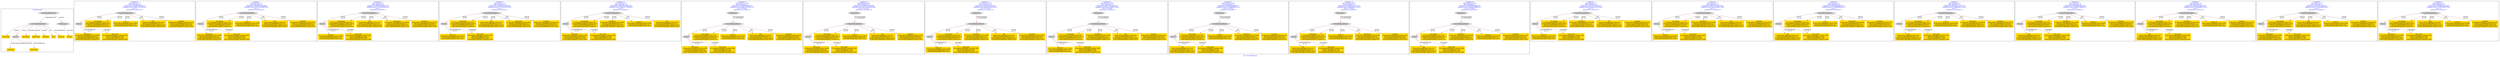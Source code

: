 digraph n0 {
fontcolor="blue"
remincross="true"
label="s12-s-19-artworks.json"
subgraph cluster_0 {
label="1-correct model"
n2[style="filled",color="white",fillcolor="lightgray",label="CulturalHeritageObject1"];
n3[shape="plaintext",style="filled",fillcolor="gold",label="date_made"];
n4[style="filled",color="white",fillcolor="lightgray",label="Person1"];
n5[shape="plaintext",style="filled",fillcolor="gold",label="description"];
n6[shape="plaintext",style="filled",fillcolor="gold",label="dimensions"];
n7[shape="plaintext",style="filled",fillcolor="gold",label="technique"];
n8[shape="plaintext",style="filled",fillcolor="gold",label="title"];
n9[shape="plaintext",style="filled",fillcolor="gold",label="access_id"];
n10[shape="plaintext",style="filled",fillcolor="gold",label="nationality"];
n11[shape="plaintext",style="filled",fillcolor="gold",label="artist_name"];
n12[style="filled",color="white",fillcolor="lightgray",label="EuropeanaAggregation1"];
n13[style="filled",color="white",fillcolor="lightgray",label="WebResource1"];
n14[shape="plaintext",style="filled",fillcolor="gold",label="img_url"];
}
subgraph cluster_1 {
label="candidate 0\nlink coherence:1.0\nnode coherence:1.0\nconfidence:0.5532805294549715\nmapping score:0.6288712875961016\ncost:7.0\n-precision:0.43-recall:0.25"
n16[style="filled",color="white",fillcolor="lightgray",label="CulturalHeritageObject1"];
n17[style="filled",color="white",fillcolor="lightgray",label="Person1"];
n18[shape="plaintext",style="filled",fillcolor="gold",label="dimensions\n[CulturalHeritageObject,extent,0.699]\n[Person,nameOfThePerson,0.3]\n[CulturalHeritageObject,title,0.002]\n[CulturalHeritageObject,medium,0.0]"];
n19[shape="plaintext",style="filled",fillcolor="gold",label="description\n[CulturalHeritageObject,title,0.95]\n[CulturalHeritageObject,medium,0.027]\n[Person,nameOfThePerson,0.023]\n[CulturalHeritageObject,created,0.0]"];
n20[shape="plaintext",style="filled",fillcolor="gold",label="access_id\n[CulturalHeritageObject,extent,0.883]\n[Person,nameOfThePerson,0.115]\n[CulturalHeritageObject,title,0.002]"];
n21[shape="plaintext",style="filled",fillcolor="gold",label="title\n[CulturalHeritageObject,title,0.87]\n[Person,nameOfThePerson,0.117]\n[CulturalHeritageObject,medium,0.012]\n[CulturalHeritageObject,extent,0.001]"];
n22[shape="plaintext",style="filled",fillcolor="gold",label="technique\n[CulturalHeritageObject,medium,0.931]\n[Person,nameOfThePerson,0.032]\n[CulturalHeritageObject,title,0.02]\n[CulturalHeritageObject,extent,0.016]"];
n23[shape="plaintext",style="filled",fillcolor="gold",label="date_made\n[CulturalHeritageObject,created,0.389]\n[Person,dateOfBirth,0.335]\n[Person,dateOfDeath,0.269]\n[CulturalHeritageObject,medium,0.006]"];
}
subgraph cluster_2 {
label="candidate 1\nlink coherence:1.0\nnode coherence:1.0\nconfidence:0.5423068758562806\nmapping score:0.6252134030632046\ncost:7.0\n-precision:0.43-recall:0.25"
n25[style="filled",color="white",fillcolor="lightgray",label="CulturalHeritageObject1"];
n26[style="filled",color="white",fillcolor="lightgray",label="Person1"];
n27[shape="plaintext",style="filled",fillcolor="gold",label="dimensions\n[CulturalHeritageObject,extent,0.699]\n[Person,nameOfThePerson,0.3]\n[CulturalHeritageObject,title,0.002]\n[CulturalHeritageObject,medium,0.0]"];
n28[shape="plaintext",style="filled",fillcolor="gold",label="description\n[CulturalHeritageObject,title,0.95]\n[CulturalHeritageObject,medium,0.027]\n[Person,nameOfThePerson,0.023]\n[CulturalHeritageObject,created,0.0]"];
n29[shape="plaintext",style="filled",fillcolor="gold",label="date_made\n[CulturalHeritageObject,created,0.389]\n[Person,dateOfBirth,0.335]\n[Person,dateOfDeath,0.269]\n[CulturalHeritageObject,medium,0.006]"];
n30[shape="plaintext",style="filled",fillcolor="gold",label="access_id\n[CulturalHeritageObject,extent,0.883]\n[Person,nameOfThePerson,0.115]\n[CulturalHeritageObject,title,0.002]"];
n31[shape="plaintext",style="filled",fillcolor="gold",label="title\n[CulturalHeritageObject,title,0.87]\n[Person,nameOfThePerson,0.117]\n[CulturalHeritageObject,medium,0.012]\n[CulturalHeritageObject,extent,0.001]"];
n32[shape="plaintext",style="filled",fillcolor="gold",label="technique\n[CulturalHeritageObject,medium,0.931]\n[Person,nameOfThePerson,0.032]\n[CulturalHeritageObject,title,0.02]\n[CulturalHeritageObject,extent,0.016]"];
}
subgraph cluster_3 {
label="candidate 10\nlink coherence:1.0\nnode coherence:1.0\nconfidence:0.23080767588213183\nmapping score:0.521380336405155\ncost:7.0\n-precision:0.29-recall:0.17"
n34[style="filled",color="white",fillcolor="lightgray",label="CulturalHeritageObject1"];
n35[style="filled",color="white",fillcolor="lightgray",label="Person1"];
n36[shape="plaintext",style="filled",fillcolor="gold",label="access_id\n[CulturalHeritageObject,extent,0.883]\n[Person,nameOfThePerson,0.115]\n[CulturalHeritageObject,title,0.002]"];
n37[shape="plaintext",style="filled",fillcolor="gold",label="description\n[CulturalHeritageObject,title,0.95]\n[CulturalHeritageObject,medium,0.027]\n[Person,nameOfThePerson,0.023]\n[CulturalHeritageObject,created,0.0]"];
n38[shape="plaintext",style="filled",fillcolor="gold",label="title\n[CulturalHeritageObject,title,0.87]\n[Person,nameOfThePerson,0.117]\n[CulturalHeritageObject,medium,0.012]\n[CulturalHeritageObject,extent,0.001]"];
n39[shape="plaintext",style="filled",fillcolor="gold",label="dimensions\n[CulturalHeritageObject,extent,0.699]\n[Person,nameOfThePerson,0.3]\n[CulturalHeritageObject,title,0.002]\n[CulturalHeritageObject,medium,0.0]"];
n40[shape="plaintext",style="filled",fillcolor="gold",label="technique\n[CulturalHeritageObject,medium,0.931]\n[Person,nameOfThePerson,0.032]\n[CulturalHeritageObject,title,0.02]\n[CulturalHeritageObject,extent,0.016]"];
n41[shape="plaintext",style="filled",fillcolor="gold",label="date_made\n[CulturalHeritageObject,created,0.389]\n[Person,dateOfBirth,0.335]\n[Person,dateOfDeath,0.269]\n[CulturalHeritageObject,medium,0.006]"];
}
subgraph cluster_4 {
label="candidate 11\nlink coherence:1.0\nnode coherence:1.0\nconfidence:0.21983402228344087\nmapping score:0.5177224518722581\ncost:7.0\n-precision:0.29-recall:0.17"
n43[style="filled",color="white",fillcolor="lightgray",label="CulturalHeritageObject1"];
n44[style="filled",color="white",fillcolor="lightgray",label="Person1"];
n45[shape="plaintext",style="filled",fillcolor="gold",label="access_id\n[CulturalHeritageObject,extent,0.883]\n[Person,nameOfThePerson,0.115]\n[CulturalHeritageObject,title,0.002]"];
n46[shape="plaintext",style="filled",fillcolor="gold",label="description\n[CulturalHeritageObject,title,0.95]\n[CulturalHeritageObject,medium,0.027]\n[Person,nameOfThePerson,0.023]\n[CulturalHeritageObject,created,0.0]"];
n47[shape="plaintext",style="filled",fillcolor="gold",label="date_made\n[CulturalHeritageObject,created,0.389]\n[Person,dateOfBirth,0.335]\n[Person,dateOfDeath,0.269]\n[CulturalHeritageObject,medium,0.006]"];
n48[shape="plaintext",style="filled",fillcolor="gold",label="title\n[CulturalHeritageObject,title,0.87]\n[Person,nameOfThePerson,0.117]\n[CulturalHeritageObject,medium,0.012]\n[CulturalHeritageObject,extent,0.001]"];
n49[shape="plaintext",style="filled",fillcolor="gold",label="dimensions\n[CulturalHeritageObject,extent,0.699]\n[Person,nameOfThePerson,0.3]\n[CulturalHeritageObject,title,0.002]\n[CulturalHeritageObject,medium,0.0]"];
n50[shape="plaintext",style="filled",fillcolor="gold",label="technique\n[CulturalHeritageObject,medium,0.931]\n[Person,nameOfThePerson,0.032]\n[CulturalHeritageObject,title,0.02]\n[CulturalHeritageObject,extent,0.016]"];
}
subgraph cluster_5 {
label="candidate 12\nlink coherence:1.0\nnode coherence:1.0\nconfidence:0.18002798729867434\nmapping score:0.5044537735440026\ncost:7.0\n-precision:0.29-recall:0.17"
n52[style="filled",color="white",fillcolor="lightgray",label="CulturalHeritageObject1"];
n53[style="filled",color="white",fillcolor="lightgray",label="Person1"];
n54[shape="plaintext",style="filled",fillcolor="gold",label="technique\n[CulturalHeritageObject,medium,0.931]\n[Person,nameOfThePerson,0.032]\n[CulturalHeritageObject,title,0.02]\n[CulturalHeritageObject,extent,0.016]"];
n55[shape="plaintext",style="filled",fillcolor="gold",label="description\n[CulturalHeritageObject,title,0.95]\n[CulturalHeritageObject,medium,0.027]\n[Person,nameOfThePerson,0.023]\n[CulturalHeritageObject,created,0.0]"];
n56[shape="plaintext",style="filled",fillcolor="gold",label="dimensions\n[CulturalHeritageObject,extent,0.699]\n[Person,nameOfThePerson,0.3]\n[CulturalHeritageObject,title,0.002]\n[CulturalHeritageObject,medium,0.0]"];
n57[shape="plaintext",style="filled",fillcolor="gold",label="access_id\n[CulturalHeritageObject,extent,0.883]\n[Person,nameOfThePerson,0.115]\n[CulturalHeritageObject,title,0.002]"];
n58[shape="plaintext",style="filled",fillcolor="gold",label="title\n[CulturalHeritageObject,title,0.87]\n[Person,nameOfThePerson,0.117]\n[CulturalHeritageObject,medium,0.012]\n[CulturalHeritageObject,extent,0.001]"];
n59[shape="plaintext",style="filled",fillcolor="gold",label="date_made\n[CulturalHeritageObject,created,0.389]\n[Person,dateOfBirth,0.335]\n[Person,dateOfDeath,0.269]\n[CulturalHeritageObject,medium,0.006]"];
}
subgraph cluster_6 {
label="candidate 13\nlink coherence:0.875\nnode coherence:1.0\nconfidence:0.5532805294549715\nmapping score:0.6288712875961016\ncost:107.010002\n-precision:0.38-recall:0.25"
n61[style="filled",color="white",fillcolor="lightgray",label="CulturalHeritageObject1"];
n62[style="filled",color="white",fillcolor="lightgray",label="Person1"];
n63[style="filled",color="white",fillcolor="lightgray",label="Organization1"];
n64[shape="plaintext",style="filled",fillcolor="gold",label="dimensions\n[CulturalHeritageObject,extent,0.699]\n[Person,nameOfThePerson,0.3]\n[CulturalHeritageObject,title,0.002]\n[CulturalHeritageObject,medium,0.0]"];
n65[shape="plaintext",style="filled",fillcolor="gold",label="description\n[CulturalHeritageObject,title,0.95]\n[CulturalHeritageObject,medium,0.027]\n[Person,nameOfThePerson,0.023]\n[CulturalHeritageObject,created,0.0]"];
n66[shape="plaintext",style="filled",fillcolor="gold",label="access_id\n[CulturalHeritageObject,extent,0.883]\n[Person,nameOfThePerson,0.115]\n[CulturalHeritageObject,title,0.002]"];
n67[shape="plaintext",style="filled",fillcolor="gold",label="title\n[CulturalHeritageObject,title,0.87]\n[Person,nameOfThePerson,0.117]\n[CulturalHeritageObject,medium,0.012]\n[CulturalHeritageObject,extent,0.001]"];
n68[shape="plaintext",style="filled",fillcolor="gold",label="technique\n[CulturalHeritageObject,medium,0.931]\n[Person,nameOfThePerson,0.032]\n[CulturalHeritageObject,title,0.02]\n[CulturalHeritageObject,extent,0.016]"];
n69[shape="plaintext",style="filled",fillcolor="gold",label="date_made\n[CulturalHeritageObject,created,0.389]\n[Person,dateOfBirth,0.335]\n[Person,dateOfDeath,0.269]\n[CulturalHeritageObject,medium,0.006]"];
}
subgraph cluster_7 {
label="candidate 14\nlink coherence:0.875\nnode coherence:1.0\nconfidence:0.5423068758562806\nmapping score:0.6252134030632046\ncost:107.010002\n-precision:0.38-recall:0.25"
n71[style="filled",color="white",fillcolor="lightgray",label="CulturalHeritageObject1"];
n72[style="filled",color="white",fillcolor="lightgray",label="Person1"];
n73[style="filled",color="white",fillcolor="lightgray",label="Organization1"];
n74[shape="plaintext",style="filled",fillcolor="gold",label="dimensions\n[CulturalHeritageObject,extent,0.699]\n[Person,nameOfThePerson,0.3]\n[CulturalHeritageObject,title,0.002]\n[CulturalHeritageObject,medium,0.0]"];
n75[shape="plaintext",style="filled",fillcolor="gold",label="description\n[CulturalHeritageObject,title,0.95]\n[CulturalHeritageObject,medium,0.027]\n[Person,nameOfThePerson,0.023]\n[CulturalHeritageObject,created,0.0]"];
n76[shape="plaintext",style="filled",fillcolor="gold",label="date_made\n[CulturalHeritageObject,created,0.389]\n[Person,dateOfBirth,0.335]\n[Person,dateOfDeath,0.269]\n[CulturalHeritageObject,medium,0.006]"];
n77[shape="plaintext",style="filled",fillcolor="gold",label="access_id\n[CulturalHeritageObject,extent,0.883]\n[Person,nameOfThePerson,0.115]\n[CulturalHeritageObject,title,0.002]"];
n78[shape="plaintext",style="filled",fillcolor="gold",label="title\n[CulturalHeritageObject,title,0.87]\n[Person,nameOfThePerson,0.117]\n[CulturalHeritageObject,medium,0.012]\n[CulturalHeritageObject,extent,0.001]"];
n79[shape="plaintext",style="filled",fillcolor="gold",label="technique\n[CulturalHeritageObject,medium,0.931]\n[Person,nameOfThePerson,0.032]\n[CulturalHeritageObject,title,0.02]\n[CulturalHeritageObject,extent,0.016]"];
}
subgraph cluster_8 {
label="candidate 15\nlink coherence:0.875\nnode coherence:1.0\nconfidence:0.4917507283978521\nmapping score:0.6083613539103951\ncost:107.010002\n-precision:0.5-recall:0.33"
n81[style="filled",color="white",fillcolor="lightgray",label="CulturalHeritageObject1"];
n82[style="filled",color="white",fillcolor="lightgray",label="Person1"];
n83[style="filled",color="white",fillcolor="lightgray",label="Organization1"];
n84[shape="plaintext",style="filled",fillcolor="gold",label="access_id\n[CulturalHeritageObject,extent,0.883]\n[Person,nameOfThePerson,0.115]\n[CulturalHeritageObject,title,0.002]"];
n85[shape="plaintext",style="filled",fillcolor="gold",label="description\n[CulturalHeritageObject,title,0.95]\n[CulturalHeritageObject,medium,0.027]\n[Person,nameOfThePerson,0.023]\n[CulturalHeritageObject,created,0.0]"];
n86[shape="plaintext",style="filled",fillcolor="gold",label="dimensions\n[CulturalHeritageObject,extent,0.699]\n[Person,nameOfThePerson,0.3]\n[CulturalHeritageObject,title,0.002]\n[CulturalHeritageObject,medium,0.0]"];
n87[shape="plaintext",style="filled",fillcolor="gold",label="title\n[CulturalHeritageObject,title,0.87]\n[Person,nameOfThePerson,0.117]\n[CulturalHeritageObject,medium,0.012]\n[CulturalHeritageObject,extent,0.001]"];
n88[shape="plaintext",style="filled",fillcolor="gold",label="technique\n[CulturalHeritageObject,medium,0.931]\n[Person,nameOfThePerson,0.032]\n[CulturalHeritageObject,title,0.02]\n[CulturalHeritageObject,extent,0.016]"];
n89[shape="plaintext",style="filled",fillcolor="gold",label="date_made\n[CulturalHeritageObject,created,0.389]\n[Person,dateOfBirth,0.335]\n[Person,dateOfDeath,0.269]\n[CulturalHeritageObject,medium,0.006]"];
}
subgraph cluster_9 {
label="candidate 16\nlink coherence:0.875\nnode coherence:1.0\nconfidence:0.48077707479916115\nmapping score:0.6047034693774981\ncost:107.010002\n-precision:0.5-recall:0.33"
n91[style="filled",color="white",fillcolor="lightgray",label="CulturalHeritageObject1"];
n92[style="filled",color="white",fillcolor="lightgray",label="Person1"];
n93[style="filled",color="white",fillcolor="lightgray",label="Organization1"];
n94[shape="plaintext",style="filled",fillcolor="gold",label="access_id\n[CulturalHeritageObject,extent,0.883]\n[Person,nameOfThePerson,0.115]\n[CulturalHeritageObject,title,0.002]"];
n95[shape="plaintext",style="filled",fillcolor="gold",label="description\n[CulturalHeritageObject,title,0.95]\n[CulturalHeritageObject,medium,0.027]\n[Person,nameOfThePerson,0.023]\n[CulturalHeritageObject,created,0.0]"];
n96[shape="plaintext",style="filled",fillcolor="gold",label="date_made\n[CulturalHeritageObject,created,0.389]\n[Person,dateOfBirth,0.335]\n[Person,dateOfDeath,0.269]\n[CulturalHeritageObject,medium,0.006]"];
n97[shape="plaintext",style="filled",fillcolor="gold",label="dimensions\n[CulturalHeritageObject,extent,0.699]\n[Person,nameOfThePerson,0.3]\n[CulturalHeritageObject,title,0.002]\n[CulturalHeritageObject,medium,0.0]"];
n98[shape="plaintext",style="filled",fillcolor="gold",label="title\n[CulturalHeritageObject,title,0.87]\n[Person,nameOfThePerson,0.117]\n[CulturalHeritageObject,medium,0.012]\n[CulturalHeritageObject,extent,0.001]"];
n99[shape="plaintext",style="filled",fillcolor="gold",label="technique\n[CulturalHeritageObject,medium,0.931]\n[Person,nameOfThePerson,0.032]\n[CulturalHeritageObject,title,0.02]\n[CulturalHeritageObject,extent,0.016]"];
}
subgraph cluster_10 {
label="candidate 17\nlink coherence:0.875\nnode coherence:1.0\nconfidence:0.37816236480020127\nmapping score:0.5704985660445115\ncost:107.010002\n-precision:0.25-recall:0.17"
n101[style="filled",color="white",fillcolor="lightgray",label="CulturalHeritageObject1"];
n102[style="filled",color="white",fillcolor="lightgray",label="Person1"];
n103[style="filled",color="white",fillcolor="lightgray",label="Organization1"];
n104[shape="plaintext",style="filled",fillcolor="gold",label="title\n[CulturalHeritageObject,title,0.87]\n[Person,nameOfThePerson,0.117]\n[CulturalHeritageObject,medium,0.012]\n[CulturalHeritageObject,extent,0.001]"];
n105[shape="plaintext",style="filled",fillcolor="gold",label="description\n[CulturalHeritageObject,title,0.95]\n[CulturalHeritageObject,medium,0.027]\n[Person,nameOfThePerson,0.023]\n[CulturalHeritageObject,created,0.0]"];
n106[shape="plaintext",style="filled",fillcolor="gold",label="access_id\n[CulturalHeritageObject,extent,0.883]\n[Person,nameOfThePerson,0.115]\n[CulturalHeritageObject,title,0.002]"];
n107[shape="plaintext",style="filled",fillcolor="gold",label="dimensions\n[CulturalHeritageObject,extent,0.699]\n[Person,nameOfThePerson,0.3]\n[CulturalHeritageObject,title,0.002]\n[CulturalHeritageObject,medium,0.0]"];
n108[shape="plaintext",style="filled",fillcolor="gold",label="technique\n[CulturalHeritageObject,medium,0.931]\n[Person,nameOfThePerson,0.032]\n[CulturalHeritageObject,title,0.02]\n[CulturalHeritageObject,extent,0.016]"];
n109[shape="plaintext",style="filled",fillcolor="gold",label="date_made\n[CulturalHeritageObject,created,0.389]\n[Person,dateOfBirth,0.335]\n[Person,dateOfDeath,0.269]\n[CulturalHeritageObject,medium,0.006]"];
}
subgraph cluster_11 {
label="candidate 18\nlink coherence:0.875\nnode coherence:1.0\nconfidence:0.36718871120151025\nmapping score:0.5668406815116145\ncost:107.010002\n-precision:0.25-recall:0.17"
n111[style="filled",color="white",fillcolor="lightgray",label="CulturalHeritageObject1"];
n112[style="filled",color="white",fillcolor="lightgray",label="Person1"];
n113[style="filled",color="white",fillcolor="lightgray",label="Organization1"];
n114[shape="plaintext",style="filled",fillcolor="gold",label="title\n[CulturalHeritageObject,title,0.87]\n[Person,nameOfThePerson,0.117]\n[CulturalHeritageObject,medium,0.012]\n[CulturalHeritageObject,extent,0.001]"];
n115[shape="plaintext",style="filled",fillcolor="gold",label="description\n[CulturalHeritageObject,title,0.95]\n[CulturalHeritageObject,medium,0.027]\n[Person,nameOfThePerson,0.023]\n[CulturalHeritageObject,created,0.0]"];
n116[shape="plaintext",style="filled",fillcolor="gold",label="date_made\n[CulturalHeritageObject,created,0.389]\n[Person,dateOfBirth,0.335]\n[Person,dateOfDeath,0.269]\n[CulturalHeritageObject,medium,0.006]"];
n117[shape="plaintext",style="filled",fillcolor="gold",label="access_id\n[CulturalHeritageObject,extent,0.883]\n[Person,nameOfThePerson,0.115]\n[CulturalHeritageObject,title,0.002]"];
n118[shape="plaintext",style="filled",fillcolor="gold",label="dimensions\n[CulturalHeritageObject,extent,0.699]\n[Person,nameOfThePerson,0.3]\n[CulturalHeritageObject,title,0.002]\n[CulturalHeritageObject,medium,0.0]"];
n119[shape="plaintext",style="filled",fillcolor="gold",label="technique\n[CulturalHeritageObject,medium,0.931]\n[Person,nameOfThePerson,0.032]\n[CulturalHeritageObject,title,0.02]\n[CulturalHeritageObject,extent,0.016]"];
}
subgraph cluster_12 {
label="candidate 19\nlink coherence:0.875\nnode coherence:1.0\nconfidence:0.34739496108542167\nmapping score:0.5602427648062517\ncost:107.010002\n-precision:0.38-recall:0.25"
n121[style="filled",color="white",fillcolor="lightgray",label="CulturalHeritageObject1"];
n122[style="filled",color="white",fillcolor="lightgray",label="Person1"];
n123[style="filled",color="white",fillcolor="lightgray",label="Organization1"];
n124[shape="plaintext",style="filled",fillcolor="gold",label="title\n[CulturalHeritageObject,title,0.87]\n[Person,nameOfThePerson,0.117]\n[CulturalHeritageObject,medium,0.012]\n[CulturalHeritageObject,extent,0.001]"];
n125[shape="plaintext",style="filled",fillcolor="gold",label="description\n[CulturalHeritageObject,title,0.95]\n[CulturalHeritageObject,medium,0.027]\n[Person,nameOfThePerson,0.023]\n[CulturalHeritageObject,created,0.0]"];
n126[shape="plaintext",style="filled",fillcolor="gold",label="dimensions\n[CulturalHeritageObject,extent,0.699]\n[Person,nameOfThePerson,0.3]\n[CulturalHeritageObject,title,0.002]\n[CulturalHeritageObject,medium,0.0]"];
n127[shape="plaintext",style="filled",fillcolor="gold",label="access_id\n[CulturalHeritageObject,extent,0.883]\n[Person,nameOfThePerson,0.115]\n[CulturalHeritageObject,title,0.002]"];
n128[shape="plaintext",style="filled",fillcolor="gold",label="technique\n[CulturalHeritageObject,medium,0.931]\n[Person,nameOfThePerson,0.032]\n[CulturalHeritageObject,title,0.02]\n[CulturalHeritageObject,extent,0.016]"];
n129[shape="plaintext",style="filled",fillcolor="gold",label="date_made\n[CulturalHeritageObject,created,0.389]\n[Person,dateOfBirth,0.335]\n[Person,dateOfDeath,0.269]\n[CulturalHeritageObject,medium,0.006]"];
}
subgraph cluster_13 {
label="candidate 2\nlink coherence:1.0\nnode coherence:1.0\nconfidence:0.4917507283978521\nmapping score:0.6083613539103951\ncost:7.0\n-precision:0.57-recall:0.33"
n131[style="filled",color="white",fillcolor="lightgray",label="CulturalHeritageObject1"];
n132[style="filled",color="white",fillcolor="lightgray",label="Person1"];
n133[shape="plaintext",style="filled",fillcolor="gold",label="access_id\n[CulturalHeritageObject,extent,0.883]\n[Person,nameOfThePerson,0.115]\n[CulturalHeritageObject,title,0.002]"];
n134[shape="plaintext",style="filled",fillcolor="gold",label="description\n[CulturalHeritageObject,title,0.95]\n[CulturalHeritageObject,medium,0.027]\n[Person,nameOfThePerson,0.023]\n[CulturalHeritageObject,created,0.0]"];
n135[shape="plaintext",style="filled",fillcolor="gold",label="dimensions\n[CulturalHeritageObject,extent,0.699]\n[Person,nameOfThePerson,0.3]\n[CulturalHeritageObject,title,0.002]\n[CulturalHeritageObject,medium,0.0]"];
n136[shape="plaintext",style="filled",fillcolor="gold",label="title\n[CulturalHeritageObject,title,0.87]\n[Person,nameOfThePerson,0.117]\n[CulturalHeritageObject,medium,0.012]\n[CulturalHeritageObject,extent,0.001]"];
n137[shape="plaintext",style="filled",fillcolor="gold",label="technique\n[CulturalHeritageObject,medium,0.931]\n[Person,nameOfThePerson,0.032]\n[CulturalHeritageObject,title,0.02]\n[CulturalHeritageObject,extent,0.016]"];
n138[shape="plaintext",style="filled",fillcolor="gold",label="date_made\n[CulturalHeritageObject,created,0.389]\n[Person,dateOfBirth,0.335]\n[Person,dateOfDeath,0.269]\n[CulturalHeritageObject,medium,0.006]"];
}
subgraph cluster_14 {
label="candidate 3\nlink coherence:1.0\nnode coherence:1.0\nconfidence:0.48077707479916115\nmapping score:0.6047034693774981\ncost:7.0\n-precision:0.57-recall:0.33"
n140[style="filled",color="white",fillcolor="lightgray",label="CulturalHeritageObject1"];
n141[style="filled",color="white",fillcolor="lightgray",label="Person1"];
n142[shape="plaintext",style="filled",fillcolor="gold",label="access_id\n[CulturalHeritageObject,extent,0.883]\n[Person,nameOfThePerson,0.115]\n[CulturalHeritageObject,title,0.002]"];
n143[shape="plaintext",style="filled",fillcolor="gold",label="description\n[CulturalHeritageObject,title,0.95]\n[CulturalHeritageObject,medium,0.027]\n[Person,nameOfThePerson,0.023]\n[CulturalHeritageObject,created,0.0]"];
n144[shape="plaintext",style="filled",fillcolor="gold",label="date_made\n[CulturalHeritageObject,created,0.389]\n[Person,dateOfBirth,0.335]\n[Person,dateOfDeath,0.269]\n[CulturalHeritageObject,medium,0.006]"];
n145[shape="plaintext",style="filled",fillcolor="gold",label="dimensions\n[CulturalHeritageObject,extent,0.699]\n[Person,nameOfThePerson,0.3]\n[CulturalHeritageObject,title,0.002]\n[CulturalHeritageObject,medium,0.0]"];
n146[shape="plaintext",style="filled",fillcolor="gold",label="title\n[CulturalHeritageObject,title,0.87]\n[Person,nameOfThePerson,0.117]\n[CulturalHeritageObject,medium,0.012]\n[CulturalHeritageObject,extent,0.001]"];
n147[shape="plaintext",style="filled",fillcolor="gold",label="technique\n[CulturalHeritageObject,medium,0.931]\n[Person,nameOfThePerson,0.032]\n[CulturalHeritageObject,title,0.02]\n[CulturalHeritageObject,extent,0.016]"];
}
subgraph cluster_15 {
label="candidate 4\nlink coherence:1.0\nnode coherence:1.0\nconfidence:0.37816236480020127\nmapping score:0.5704985660445115\ncost:7.0\n-precision:0.29-recall:0.17"
n149[style="filled",color="white",fillcolor="lightgray",label="CulturalHeritageObject1"];
n150[style="filled",color="white",fillcolor="lightgray",label="Person1"];
n151[shape="plaintext",style="filled",fillcolor="gold",label="title\n[CulturalHeritageObject,title,0.87]\n[Person,nameOfThePerson,0.117]\n[CulturalHeritageObject,medium,0.012]\n[CulturalHeritageObject,extent,0.001]"];
n152[shape="plaintext",style="filled",fillcolor="gold",label="description\n[CulturalHeritageObject,title,0.95]\n[CulturalHeritageObject,medium,0.027]\n[Person,nameOfThePerson,0.023]\n[CulturalHeritageObject,created,0.0]"];
n153[shape="plaintext",style="filled",fillcolor="gold",label="access_id\n[CulturalHeritageObject,extent,0.883]\n[Person,nameOfThePerson,0.115]\n[CulturalHeritageObject,title,0.002]"];
n154[shape="plaintext",style="filled",fillcolor="gold",label="dimensions\n[CulturalHeritageObject,extent,0.699]\n[Person,nameOfThePerson,0.3]\n[CulturalHeritageObject,title,0.002]\n[CulturalHeritageObject,medium,0.0]"];
n155[shape="plaintext",style="filled",fillcolor="gold",label="technique\n[CulturalHeritageObject,medium,0.931]\n[Person,nameOfThePerson,0.032]\n[CulturalHeritageObject,title,0.02]\n[CulturalHeritageObject,extent,0.016]"];
n156[shape="plaintext",style="filled",fillcolor="gold",label="date_made\n[CulturalHeritageObject,created,0.389]\n[Person,dateOfBirth,0.335]\n[Person,dateOfDeath,0.269]\n[CulturalHeritageObject,medium,0.006]"];
}
subgraph cluster_16 {
label="candidate 5\nlink coherence:1.0\nnode coherence:1.0\nconfidence:0.36718871120151025\nmapping score:0.5668406815116145\ncost:7.0\n-precision:0.29-recall:0.17"
n158[style="filled",color="white",fillcolor="lightgray",label="CulturalHeritageObject1"];
n159[style="filled",color="white",fillcolor="lightgray",label="Person1"];
n160[shape="plaintext",style="filled",fillcolor="gold",label="title\n[CulturalHeritageObject,title,0.87]\n[Person,nameOfThePerson,0.117]\n[CulturalHeritageObject,medium,0.012]\n[CulturalHeritageObject,extent,0.001]"];
n161[shape="plaintext",style="filled",fillcolor="gold",label="description\n[CulturalHeritageObject,title,0.95]\n[CulturalHeritageObject,medium,0.027]\n[Person,nameOfThePerson,0.023]\n[CulturalHeritageObject,created,0.0]"];
n162[shape="plaintext",style="filled",fillcolor="gold",label="date_made\n[CulturalHeritageObject,created,0.389]\n[Person,dateOfBirth,0.335]\n[Person,dateOfDeath,0.269]\n[CulturalHeritageObject,medium,0.006]"];
n163[shape="plaintext",style="filled",fillcolor="gold",label="access_id\n[CulturalHeritageObject,extent,0.883]\n[Person,nameOfThePerson,0.115]\n[CulturalHeritageObject,title,0.002]"];
n164[shape="plaintext",style="filled",fillcolor="gold",label="dimensions\n[CulturalHeritageObject,extent,0.699]\n[Person,nameOfThePerson,0.3]\n[CulturalHeritageObject,title,0.002]\n[CulturalHeritageObject,medium,0.0]"];
n165[shape="plaintext",style="filled",fillcolor="gold",label="technique\n[CulturalHeritageObject,medium,0.931]\n[Person,nameOfThePerson,0.032]\n[CulturalHeritageObject,title,0.02]\n[CulturalHeritageObject,extent,0.016]"];
}
subgraph cluster_17 {
label="candidate 6\nlink coherence:1.0\nnode coherence:1.0\nconfidence:0.34739496108542167\nmapping score:0.5602427648062517\ncost:7.0\n-precision:0.43-recall:0.25"
n167[style="filled",color="white",fillcolor="lightgray",label="CulturalHeritageObject1"];
n168[style="filled",color="white",fillcolor="lightgray",label="Person1"];
n169[shape="plaintext",style="filled",fillcolor="gold",label="title\n[CulturalHeritageObject,title,0.87]\n[Person,nameOfThePerson,0.117]\n[CulturalHeritageObject,medium,0.012]\n[CulturalHeritageObject,extent,0.001]"];
n170[shape="plaintext",style="filled",fillcolor="gold",label="description\n[CulturalHeritageObject,title,0.95]\n[CulturalHeritageObject,medium,0.027]\n[Person,nameOfThePerson,0.023]\n[CulturalHeritageObject,created,0.0]"];
n171[shape="plaintext",style="filled",fillcolor="gold",label="dimensions\n[CulturalHeritageObject,extent,0.699]\n[Person,nameOfThePerson,0.3]\n[CulturalHeritageObject,title,0.002]\n[CulturalHeritageObject,medium,0.0]"];
n172[shape="plaintext",style="filled",fillcolor="gold",label="access_id\n[CulturalHeritageObject,extent,0.883]\n[Person,nameOfThePerson,0.115]\n[CulturalHeritageObject,title,0.002]"];
n173[shape="plaintext",style="filled",fillcolor="gold",label="technique\n[CulturalHeritageObject,medium,0.931]\n[Person,nameOfThePerson,0.032]\n[CulturalHeritageObject,title,0.02]\n[CulturalHeritageObject,extent,0.016]"];
n174[shape="plaintext",style="filled",fillcolor="gold",label="date_made\n[CulturalHeritageObject,created,0.389]\n[Person,dateOfBirth,0.335]\n[Person,dateOfDeath,0.269]\n[CulturalHeritageObject,medium,0.006]"];
}
subgraph cluster_18 {
label="candidate 7\nlink coherence:1.0\nnode coherence:1.0\nconfidence:0.33642130748673077\nmapping score:0.5565848802733547\ncost:7.0\n-precision:0.43-recall:0.25"
n176[style="filled",color="white",fillcolor="lightgray",label="CulturalHeritageObject1"];
n177[style="filled",color="white",fillcolor="lightgray",label="Person1"];
n178[shape="plaintext",style="filled",fillcolor="gold",label="title\n[CulturalHeritageObject,title,0.87]\n[Person,nameOfThePerson,0.117]\n[CulturalHeritageObject,medium,0.012]\n[CulturalHeritageObject,extent,0.001]"];
n179[shape="plaintext",style="filled",fillcolor="gold",label="description\n[CulturalHeritageObject,title,0.95]\n[CulturalHeritageObject,medium,0.027]\n[Person,nameOfThePerson,0.023]\n[CulturalHeritageObject,created,0.0]"];
n180[shape="plaintext",style="filled",fillcolor="gold",label="date_made\n[CulturalHeritageObject,created,0.389]\n[Person,dateOfBirth,0.335]\n[Person,dateOfDeath,0.269]\n[CulturalHeritageObject,medium,0.006]"];
n181[shape="plaintext",style="filled",fillcolor="gold",label="dimensions\n[CulturalHeritageObject,extent,0.699]\n[Person,nameOfThePerson,0.3]\n[CulturalHeritageObject,title,0.002]\n[CulturalHeritageObject,medium,0.0]"];
n182[shape="plaintext",style="filled",fillcolor="gold",label="access_id\n[CulturalHeritageObject,extent,0.883]\n[Person,nameOfThePerson,0.115]\n[CulturalHeritageObject,title,0.002]"];
n183[shape="plaintext",style="filled",fillcolor="gold",label="technique\n[CulturalHeritageObject,medium,0.931]\n[Person,nameOfThePerson,0.032]\n[CulturalHeritageObject,title,0.02]\n[CulturalHeritageObject,extent,0.016]"];
}
subgraph cluster_19 {
label="candidate 8\nlink coherence:1.0\nnode coherence:1.0\nconfidence:0.2615700732244717\nmapping score:0.5316344688526017\ncost:7.0\n-precision:0.29-recall:0.17"
n185[style="filled",color="white",fillcolor="lightgray",label="CulturalHeritageObject1"];
n186[style="filled",color="white",fillcolor="lightgray",label="Person1"];
n187[shape="plaintext",style="filled",fillcolor="gold",label="dimensions\n[CulturalHeritageObject,extent,0.699]\n[Person,nameOfThePerson,0.3]\n[CulturalHeritageObject,title,0.002]\n[CulturalHeritageObject,medium,0.0]"];
n188[shape="plaintext",style="filled",fillcolor="gold",label="description\n[CulturalHeritageObject,title,0.95]\n[CulturalHeritageObject,medium,0.027]\n[Person,nameOfThePerson,0.023]\n[CulturalHeritageObject,created,0.0]"];
n189[shape="plaintext",style="filled",fillcolor="gold",label="title\n[CulturalHeritageObject,title,0.87]\n[Person,nameOfThePerson,0.117]\n[CulturalHeritageObject,medium,0.012]\n[CulturalHeritageObject,extent,0.001]"];
n190[shape="plaintext",style="filled",fillcolor="gold",label="access_id\n[CulturalHeritageObject,extent,0.883]\n[Person,nameOfThePerson,0.115]\n[CulturalHeritageObject,title,0.002]"];
n191[shape="plaintext",style="filled",fillcolor="gold",label="technique\n[CulturalHeritageObject,medium,0.931]\n[Person,nameOfThePerson,0.032]\n[CulturalHeritageObject,title,0.02]\n[CulturalHeritageObject,extent,0.016]"];
n192[shape="plaintext",style="filled",fillcolor="gold",label="date_made\n[CulturalHeritageObject,created,0.389]\n[Person,dateOfBirth,0.335]\n[Person,dateOfDeath,0.269]\n[CulturalHeritageObject,medium,0.006]"];
}
subgraph cluster_20 {
label="candidate 9\nlink coherence:1.0\nnode coherence:1.0\nconfidence:0.2505964196257808\nmapping score:0.5279765843197047\ncost:7.0\n-precision:0.29-recall:0.17"
n194[style="filled",color="white",fillcolor="lightgray",label="CulturalHeritageObject1"];
n195[style="filled",color="white",fillcolor="lightgray",label="Person1"];
n196[shape="plaintext",style="filled",fillcolor="gold",label="dimensions\n[CulturalHeritageObject,extent,0.699]\n[Person,nameOfThePerson,0.3]\n[CulturalHeritageObject,title,0.002]\n[CulturalHeritageObject,medium,0.0]"];
n197[shape="plaintext",style="filled",fillcolor="gold",label="description\n[CulturalHeritageObject,title,0.95]\n[CulturalHeritageObject,medium,0.027]\n[Person,nameOfThePerson,0.023]\n[CulturalHeritageObject,created,0.0]"];
n198[shape="plaintext",style="filled",fillcolor="gold",label="date_made\n[CulturalHeritageObject,created,0.389]\n[Person,dateOfBirth,0.335]\n[Person,dateOfDeath,0.269]\n[CulturalHeritageObject,medium,0.006]"];
n199[shape="plaintext",style="filled",fillcolor="gold",label="title\n[CulturalHeritageObject,title,0.87]\n[Person,nameOfThePerson,0.117]\n[CulturalHeritageObject,medium,0.012]\n[CulturalHeritageObject,extent,0.001]"];
n200[shape="plaintext",style="filled",fillcolor="gold",label="access_id\n[CulturalHeritageObject,extent,0.883]\n[Person,nameOfThePerson,0.115]\n[CulturalHeritageObject,title,0.002]"];
n201[shape="plaintext",style="filled",fillcolor="gold",label="technique\n[CulturalHeritageObject,medium,0.931]\n[Person,nameOfThePerson,0.032]\n[CulturalHeritageObject,title,0.02]\n[CulturalHeritageObject,extent,0.016]"];
}
n2 -> n3[color="brown",fontcolor="black",label="created"]
n2 -> n4[color="brown",fontcolor="black",label="creator"]
n2 -> n5[color="brown",fontcolor="black",label="description"]
n2 -> n6[color="brown",fontcolor="black",label="extent"]
n2 -> n7[color="brown",fontcolor="black",label="medium"]
n2 -> n8[color="brown",fontcolor="black",label="title"]
n2 -> n9[color="brown",fontcolor="black",label="accessionNumber"]
n4 -> n10[color="brown",fontcolor="black",label="countryAssociatedWithThePerson"]
n4 -> n11[color="brown",fontcolor="black",label="nameOfThePerson"]
n12 -> n2[color="brown",fontcolor="black",label="aggregatedCHO"]
n12 -> n13[color="brown",fontcolor="black",label="hasView"]
n13 -> n14[color="brown",fontcolor="black",label="classLink"]
n16 -> n17[color="brown",fontcolor="black",label="creator\nw=1.0"]
n17 -> n18[color="brown",fontcolor="black",label="nameOfThePerson\nw=1.0"]
n16 -> n19[color="brown",fontcolor="black",label="created\nw=1.0"]
n16 -> n20[color="brown",fontcolor="black",label="extent\nw=1.0"]
n16 -> n21[color="brown",fontcolor="black",label="title\nw=1.0"]
n16 -> n22[color="brown",fontcolor="black",label="medium\nw=1.0"]
n17 -> n23[color="brown",fontcolor="black",label="dateOfBirth\nw=1.0"]
n25 -> n26[color="brown",fontcolor="black",label="creator\nw=1.0"]
n26 -> n27[color="brown",fontcolor="black",label="nameOfThePerson\nw=1.0"]
n25 -> n28[color="brown",fontcolor="black",label="created\nw=1.0"]
n26 -> n29[color="brown",fontcolor="black",label="dateOfDeath\nw=1.0"]
n25 -> n30[color="brown",fontcolor="black",label="extent\nw=1.0"]
n25 -> n31[color="brown",fontcolor="black",label="title\nw=1.0"]
n25 -> n32[color="brown",fontcolor="black",label="medium\nw=1.0"]
n34 -> n35[color="brown",fontcolor="black",label="creator\nw=1.0"]
n35 -> n36[color="brown",fontcolor="black",label="nameOfThePerson\nw=1.0"]
n34 -> n37[color="brown",fontcolor="black",label="created\nw=1.0"]
n34 -> n38[color="brown",fontcolor="black",label="extent\nw=1.0"]
n34 -> n39[color="brown",fontcolor="black",label="title\nw=1.0"]
n34 -> n40[color="brown",fontcolor="black",label="medium\nw=1.0"]
n35 -> n41[color="brown",fontcolor="black",label="dateOfBirth\nw=1.0"]
n43 -> n44[color="brown",fontcolor="black",label="creator\nw=1.0"]
n44 -> n45[color="brown",fontcolor="black",label="nameOfThePerson\nw=1.0"]
n43 -> n46[color="brown",fontcolor="black",label="created\nw=1.0"]
n44 -> n47[color="brown",fontcolor="black",label="dateOfDeath\nw=1.0"]
n43 -> n48[color="brown",fontcolor="black",label="extent\nw=1.0"]
n43 -> n49[color="brown",fontcolor="black",label="title\nw=1.0"]
n43 -> n50[color="brown",fontcolor="black",label="medium\nw=1.0"]
n52 -> n53[color="brown",fontcolor="black",label="creator\nw=1.0"]
n53 -> n54[color="brown",fontcolor="black",label="nameOfThePerson\nw=1.0"]
n52 -> n55[color="brown",fontcolor="black",label="created\nw=1.0"]
n52 -> n56[color="brown",fontcolor="black",label="extent\nw=1.0"]
n52 -> n57[color="brown",fontcolor="black",label="title\nw=1.0"]
n52 -> n58[color="brown",fontcolor="black",label="medium\nw=1.0"]
n53 -> n59[color="brown",fontcolor="black",label="dateOfBirth\nw=1.0"]
n61 -> n62[color="brown",fontcolor="black",label="creator\nw=1.0"]
n63 -> n61[color="brown",fontcolor="black",label="semanticRelation\nw=100.010002"]
n62 -> n64[color="brown",fontcolor="black",label="nameOfThePerson\nw=1.0"]
n61 -> n65[color="brown",fontcolor="black",label="created\nw=1.0"]
n61 -> n66[color="brown",fontcolor="black",label="extent\nw=1.0"]
n61 -> n67[color="brown",fontcolor="black",label="title\nw=1.0"]
n61 -> n68[color="brown",fontcolor="black",label="medium\nw=1.0"]
n62 -> n69[color="brown",fontcolor="black",label="dateOfBirth\nw=1.0"]
n71 -> n72[color="brown",fontcolor="black",label="creator\nw=1.0"]
n73 -> n71[color="brown",fontcolor="black",label="semanticRelation\nw=100.010002"]
n72 -> n74[color="brown",fontcolor="black",label="nameOfThePerson\nw=1.0"]
n71 -> n75[color="brown",fontcolor="black",label="created\nw=1.0"]
n72 -> n76[color="brown",fontcolor="black",label="dateOfDeath\nw=1.0"]
n71 -> n77[color="brown",fontcolor="black",label="extent\nw=1.0"]
n71 -> n78[color="brown",fontcolor="black",label="title\nw=1.0"]
n71 -> n79[color="brown",fontcolor="black",label="medium\nw=1.0"]
n81 -> n82[color="brown",fontcolor="black",label="creator\nw=1.0"]
n83 -> n81[color="brown",fontcolor="black",label="semanticRelation\nw=100.010002"]
n82 -> n84[color="brown",fontcolor="black",label="nameOfThePerson\nw=1.0"]
n81 -> n85[color="brown",fontcolor="black",label="created\nw=1.0"]
n81 -> n86[color="brown",fontcolor="black",label="extent\nw=1.0"]
n81 -> n87[color="brown",fontcolor="black",label="title\nw=1.0"]
n81 -> n88[color="brown",fontcolor="black",label="medium\nw=1.0"]
n82 -> n89[color="brown",fontcolor="black",label="dateOfBirth\nw=1.0"]
n91 -> n92[color="brown",fontcolor="black",label="creator\nw=1.0"]
n93 -> n91[color="brown",fontcolor="black",label="semanticRelation\nw=100.010002"]
n92 -> n94[color="brown",fontcolor="black",label="nameOfThePerson\nw=1.0"]
n91 -> n95[color="brown",fontcolor="black",label="created\nw=1.0"]
n92 -> n96[color="brown",fontcolor="black",label="dateOfDeath\nw=1.0"]
n91 -> n97[color="brown",fontcolor="black",label="extent\nw=1.0"]
n91 -> n98[color="brown",fontcolor="black",label="title\nw=1.0"]
n91 -> n99[color="brown",fontcolor="black",label="medium\nw=1.0"]
n101 -> n102[color="brown",fontcolor="black",label="creator\nw=1.0"]
n103 -> n101[color="brown",fontcolor="black",label="semanticRelation\nw=100.010002"]
n102 -> n104[color="brown",fontcolor="black",label="nameOfThePerson\nw=1.0"]
n101 -> n105[color="brown",fontcolor="black",label="created\nw=1.0"]
n101 -> n106[color="brown",fontcolor="black",label="extent\nw=1.0"]
n101 -> n107[color="brown",fontcolor="black",label="title\nw=1.0"]
n101 -> n108[color="brown",fontcolor="black",label="medium\nw=1.0"]
n102 -> n109[color="brown",fontcolor="black",label="dateOfBirth\nw=1.0"]
n111 -> n112[color="brown",fontcolor="black",label="creator\nw=1.0"]
n113 -> n111[color="brown",fontcolor="black",label="semanticRelation\nw=100.010002"]
n112 -> n114[color="brown",fontcolor="black",label="nameOfThePerson\nw=1.0"]
n111 -> n115[color="brown",fontcolor="black",label="created\nw=1.0"]
n112 -> n116[color="brown",fontcolor="black",label="dateOfDeath\nw=1.0"]
n111 -> n117[color="brown",fontcolor="black",label="extent\nw=1.0"]
n111 -> n118[color="brown",fontcolor="black",label="title\nw=1.0"]
n111 -> n119[color="brown",fontcolor="black",label="medium\nw=1.0"]
n121 -> n122[color="brown",fontcolor="black",label="creator\nw=1.0"]
n123 -> n121[color="brown",fontcolor="black",label="semanticRelation\nw=100.010002"]
n122 -> n124[color="brown",fontcolor="black",label="nameOfThePerson\nw=1.0"]
n121 -> n125[color="brown",fontcolor="black",label="created\nw=1.0"]
n121 -> n126[color="brown",fontcolor="black",label="extent\nw=1.0"]
n121 -> n127[color="brown",fontcolor="black",label="title\nw=1.0"]
n121 -> n128[color="brown",fontcolor="black",label="medium\nw=1.0"]
n122 -> n129[color="brown",fontcolor="black",label="dateOfBirth\nw=1.0"]
n131 -> n132[color="brown",fontcolor="black",label="creator\nw=1.0"]
n132 -> n133[color="brown",fontcolor="black",label="nameOfThePerson\nw=1.0"]
n131 -> n134[color="brown",fontcolor="black",label="created\nw=1.0"]
n131 -> n135[color="brown",fontcolor="black",label="extent\nw=1.0"]
n131 -> n136[color="brown",fontcolor="black",label="title\nw=1.0"]
n131 -> n137[color="brown",fontcolor="black",label="medium\nw=1.0"]
n132 -> n138[color="brown",fontcolor="black",label="dateOfBirth\nw=1.0"]
n140 -> n141[color="brown",fontcolor="black",label="creator\nw=1.0"]
n141 -> n142[color="brown",fontcolor="black",label="nameOfThePerson\nw=1.0"]
n140 -> n143[color="brown",fontcolor="black",label="created\nw=1.0"]
n141 -> n144[color="brown",fontcolor="black",label="dateOfDeath\nw=1.0"]
n140 -> n145[color="brown",fontcolor="black",label="extent\nw=1.0"]
n140 -> n146[color="brown",fontcolor="black",label="title\nw=1.0"]
n140 -> n147[color="brown",fontcolor="black",label="medium\nw=1.0"]
n149 -> n150[color="brown",fontcolor="black",label="creator\nw=1.0"]
n150 -> n151[color="brown",fontcolor="black",label="nameOfThePerson\nw=1.0"]
n149 -> n152[color="brown",fontcolor="black",label="created\nw=1.0"]
n149 -> n153[color="brown",fontcolor="black",label="extent\nw=1.0"]
n149 -> n154[color="brown",fontcolor="black",label="title\nw=1.0"]
n149 -> n155[color="brown",fontcolor="black",label="medium\nw=1.0"]
n150 -> n156[color="brown",fontcolor="black",label="dateOfBirth\nw=1.0"]
n158 -> n159[color="brown",fontcolor="black",label="creator\nw=1.0"]
n159 -> n160[color="brown",fontcolor="black",label="nameOfThePerson\nw=1.0"]
n158 -> n161[color="brown",fontcolor="black",label="created\nw=1.0"]
n159 -> n162[color="brown",fontcolor="black",label="dateOfDeath\nw=1.0"]
n158 -> n163[color="brown",fontcolor="black",label="extent\nw=1.0"]
n158 -> n164[color="brown",fontcolor="black",label="title\nw=1.0"]
n158 -> n165[color="brown",fontcolor="black",label="medium\nw=1.0"]
n167 -> n168[color="brown",fontcolor="black",label="creator\nw=1.0"]
n168 -> n169[color="brown",fontcolor="black",label="nameOfThePerson\nw=1.0"]
n167 -> n170[color="brown",fontcolor="black",label="created\nw=1.0"]
n167 -> n171[color="brown",fontcolor="black",label="extent\nw=1.0"]
n167 -> n172[color="brown",fontcolor="black",label="title\nw=1.0"]
n167 -> n173[color="brown",fontcolor="black",label="medium\nw=1.0"]
n168 -> n174[color="brown",fontcolor="black",label="dateOfBirth\nw=1.0"]
n176 -> n177[color="brown",fontcolor="black",label="creator\nw=1.0"]
n177 -> n178[color="brown",fontcolor="black",label="nameOfThePerson\nw=1.0"]
n176 -> n179[color="brown",fontcolor="black",label="created\nw=1.0"]
n177 -> n180[color="brown",fontcolor="black",label="dateOfDeath\nw=1.0"]
n176 -> n181[color="brown",fontcolor="black",label="extent\nw=1.0"]
n176 -> n182[color="brown",fontcolor="black",label="title\nw=1.0"]
n176 -> n183[color="brown",fontcolor="black",label="medium\nw=1.0"]
n185 -> n186[color="brown",fontcolor="black",label="creator\nw=1.0"]
n186 -> n187[color="brown",fontcolor="black",label="nameOfThePerson\nw=1.0"]
n185 -> n188[color="brown",fontcolor="black",label="created\nw=1.0"]
n185 -> n189[color="brown",fontcolor="black",label="extent\nw=1.0"]
n185 -> n190[color="brown",fontcolor="black",label="title\nw=1.0"]
n185 -> n191[color="brown",fontcolor="black",label="medium\nw=1.0"]
n186 -> n192[color="brown",fontcolor="black",label="dateOfBirth\nw=1.0"]
n194 -> n195[color="brown",fontcolor="black",label="creator\nw=1.0"]
n195 -> n196[color="brown",fontcolor="black",label="nameOfThePerson\nw=1.0"]
n194 -> n197[color="brown",fontcolor="black",label="created\nw=1.0"]
n195 -> n198[color="brown",fontcolor="black",label="dateOfDeath\nw=1.0"]
n194 -> n199[color="brown",fontcolor="black",label="extent\nw=1.0"]
n194 -> n200[color="brown",fontcolor="black",label="title\nw=1.0"]
n194 -> n201[color="brown",fontcolor="black",label="medium\nw=1.0"]
}
